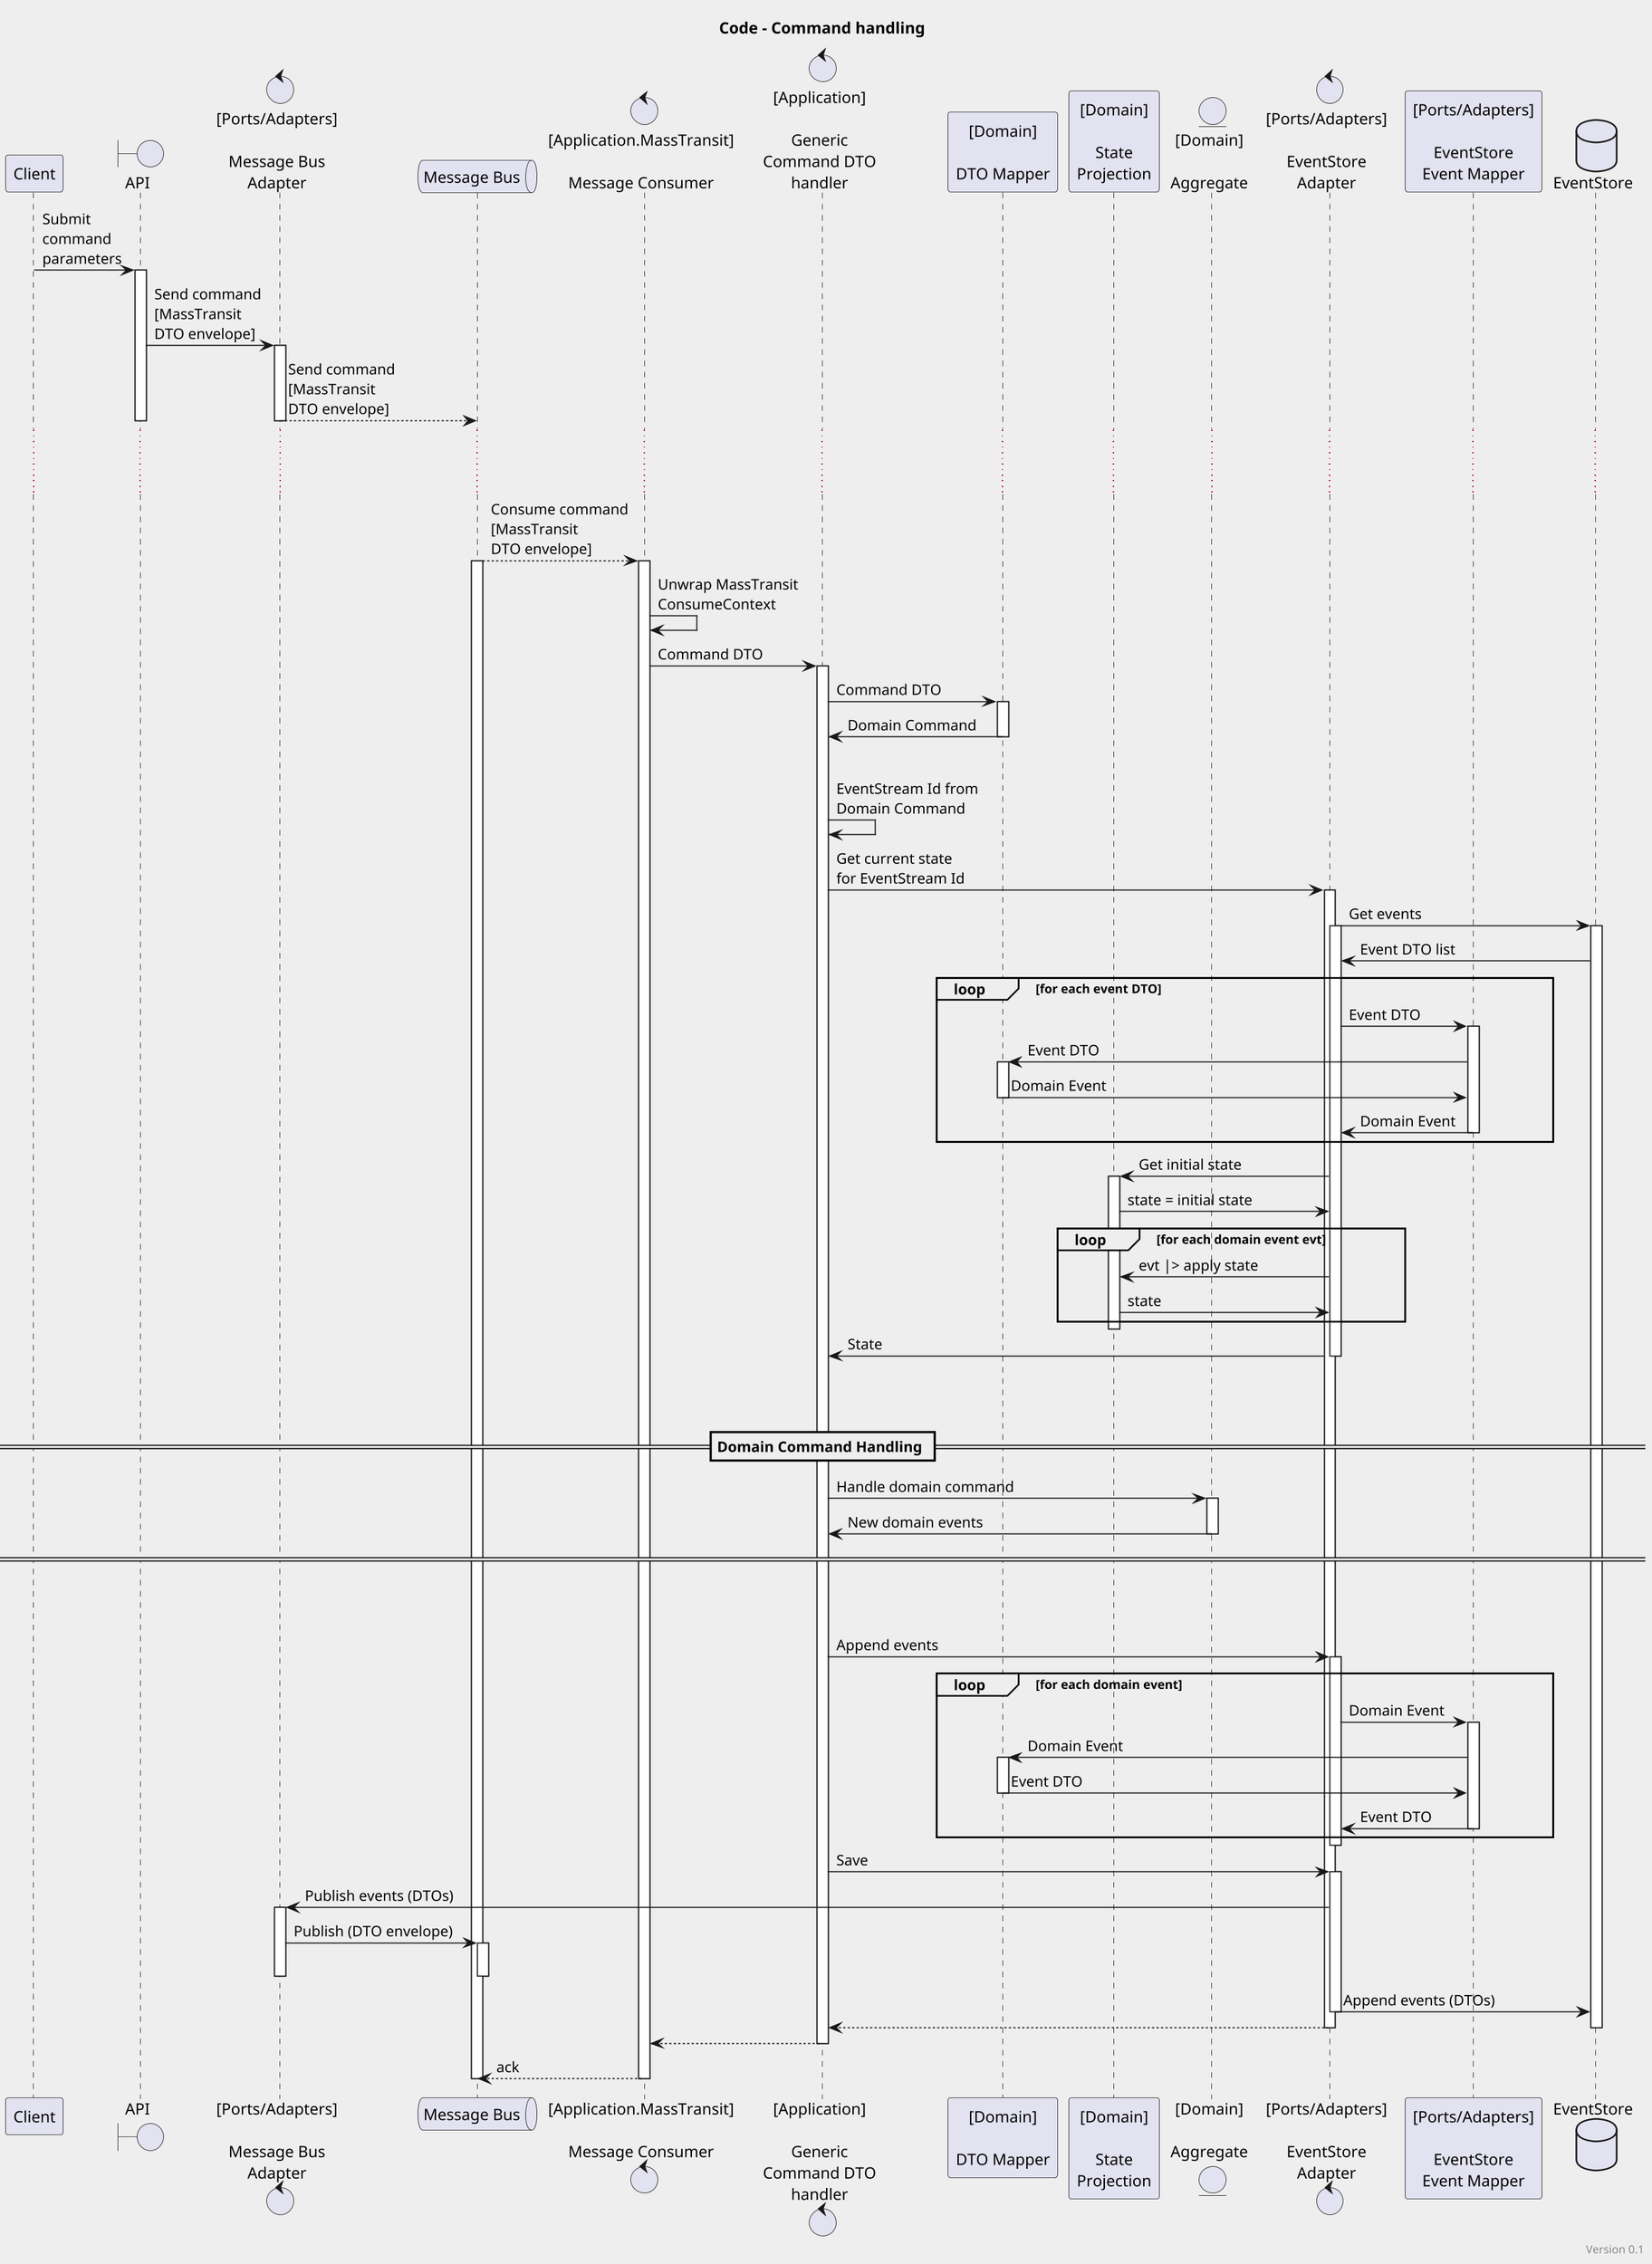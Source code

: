 @startuml Inventory System - Componets - Command Handling

skinparam defaultFontName "D-DIN"
skinparam backgroundColor #EEEEEE
scale 2500 width

title Code - Command handling
right footer Version 0.1

participant "Client" as client
boundary "API" as api
control "[Ports/Adapters]\n\nMessage Bus\nAdapter" as messagebus_adapter
queue "Message Bus" as messagebus
control "[Application.MassTransit]\n\nMessage Consumer" as mt_consumer
control "[Application]\n\nGeneric\nCommand DTO\nhandler" as dto_handler
participant "[Domain]\n\nDTO Mapper" as dto_mapper
participant "[Domain]\n\nState\nProjection" as state_projection
entity "[Domain]\n\nAggregate" as aggregate
control "[Ports/Adapters]\n\nEventStore\nAdapter" as eventstore_adapter
participant "[Ports/Adapters]\n\nEventStore\nEvent Mapper" as eventstore_eventmapper
database "EventStore" as eventstore

client -> api: Submit\ncommand\nparameters
activate api
api -> messagebus_adapter: Send command\n[MassTransit\nDTO envelope]
activate messagebus_adapter
messagebus_adapter --> messagebus: Send command\n[MassTransit\nDTO envelope]
deactivate messagebus_adapter
deactivate api

... \n ...

mt_consumer <-- messagebus: Consume command\n[MassTransit\nDTO envelope]
activate messagebus
activate mt_consumer
mt_consumer -> mt_consumer: Unwrap MassTransit\nConsumeContext
mt_consumer -> dto_handler: Command DTO

activate dto_handler
dto_handler -> dto_mapper: Command DTO
activate dto_mapper
dto_handler <- dto_mapper: Domain Command
deactivate dto_mapper
|||

dto_handler -> dto_handler: EventStream Id from\nDomain Command
dto_handler -> eventstore_adapter: Get current state\nfor EventStream Id
activate eventstore_adapter
eventstore_adapter -> eventstore: Get events
activate eventstore_adapter
activate eventstore
eventstore -> eventstore_adapter: Event DTO list
loop for each event DTO
    eventstore_adapter -> eventstore_eventmapper: Event DTO
    activate eventstore_eventmapper
    eventstore_eventmapper -> dto_mapper: Event DTO
    activate dto_mapper
    eventstore_eventmapper <- dto_mapper: Domain Event
    deactivate dto_mapper
    eventstore_adapter <- eventstore_eventmapper: Domain Event
    deactivate eventstore_eventmapper
end

eventstore_adapter -> state_projection: Get initial state
activate state_projection
eventstore_adapter <- state_projection: state = initial state
loop for each domain event evt
    eventstore_adapter -> state_projection: evt |> apply state
    eventstore_adapter <- state_projection: state
end
deactivate state_projection

dto_handler <- eventstore_adapter: State
deactivate eventstore_adapter

|||
|||
== Domain Command Handling ==
    dto_handler -> aggregate: Handle domain command
    activate aggregate
    dto_handler <- aggregate: New domain events
    deactivate aggregate
== ==
|||
|||

dto_handler -> eventstore_adapter: Append events
activate eventstore_adapter
loop for each domain event
    eventstore_adapter -> eventstore_eventmapper: Domain Event
    activate eventstore_eventmapper
    eventstore_eventmapper -> dto_mapper: Domain Event
    activate dto_mapper
    eventstore_eventmapper <- dto_mapper: Event DTO
    deactivate dto_mapper
    eventstore_adapter <- eventstore_eventmapper: Event DTO
    deactivate eventstore_eventmapper
end
deactivate eventstore_adapter

dto_handler -> eventstore_adapter: Save
activate eventstore_adapter
eventstore_adapter -> messagebus_adapter: Publish events (DTOs)
activate messagebus_adapter
messagebus_adapter -> messagebus: Publish (DTO envelope)
activate messagebus
deactivate messagebus_adapter
deactivate messagebus

eventstore_adapter -> eventstore: Append events (DTOs)

deactivate eventstore_adapter

eventstore_adapter --> dto_handler

deactivate eventstore_adapter
deactivate eventstore

dto_handler --> mt_consumer
deactivate dto_handler

mt_consumer --> messagebus: ack
deactivate mt_consumer

deactivate messagebus

@enduml
